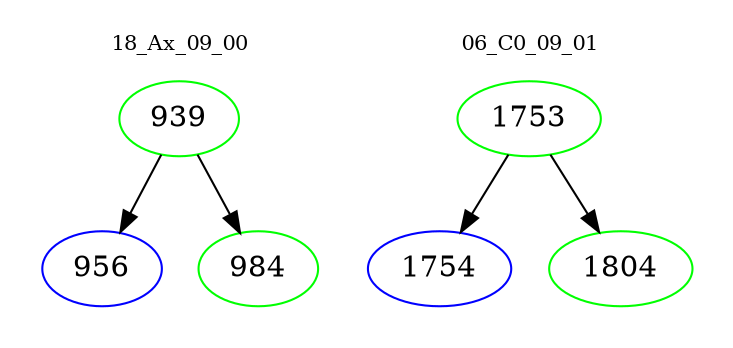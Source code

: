 digraph{
subgraph cluster_0 {
color = white
label = "18_Ax_09_00";
fontsize=10;
T0_939 [label="939", color="green"]
T0_939 -> T0_956 [color="black"]
T0_956 [label="956", color="blue"]
T0_939 -> T0_984 [color="black"]
T0_984 [label="984", color="green"]
}
subgraph cluster_1 {
color = white
label = "06_C0_09_01";
fontsize=10;
T1_1753 [label="1753", color="green"]
T1_1753 -> T1_1754 [color="black"]
T1_1754 [label="1754", color="blue"]
T1_1753 -> T1_1804 [color="black"]
T1_1804 [label="1804", color="green"]
}
}
